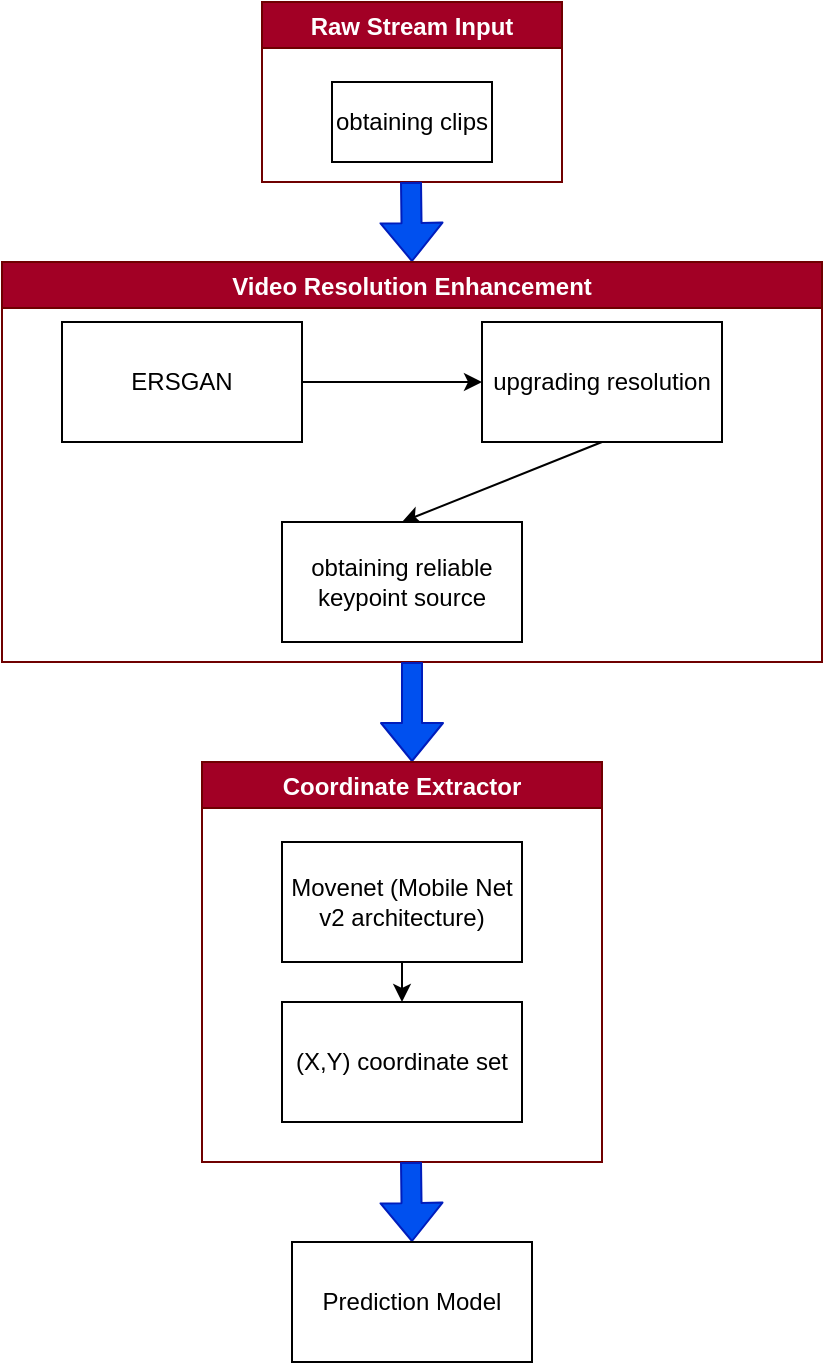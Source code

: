 <mxfile>
    <diagram id="aRzs0Aj4JiY126550fWi" name="Page-1">
        <mxGraphModel dx="733" dy="495" grid="1" gridSize="10" guides="1" tooltips="1" connect="1" arrows="1" fold="1" page="1" pageScale="1" pageWidth="850" pageHeight="1100" math="0" shadow="0">
            <root>
                <mxCell id="0"/>
                <mxCell id="1" parent="0"/>
                <mxCell id="2" value="Raw Stream Input" style="swimlane;fillColor=#a20025;fontColor=#ffffff;strokeColor=#6F0000;" vertex="1" parent="1">
                    <mxGeometry x="250" y="30" width="150" height="90" as="geometry"/>
                </mxCell>
                <mxCell id="3" value="obtaining clips" style="rounded=0;whiteSpace=wrap;html=1;" vertex="1" parent="2">
                    <mxGeometry x="35" y="40" width="80" height="40" as="geometry"/>
                </mxCell>
                <mxCell id="6" value="" style="shape=flexArrow;endArrow=classic;html=1;fillColor=#0050ef;strokeColor=#001DBC;" edge="1" parent="1">
                    <mxGeometry width="50" height="50" relative="1" as="geometry">
                        <mxPoint x="324.5" y="120" as="sourcePoint"/>
                        <mxPoint x="325" y="160" as="targetPoint"/>
                    </mxGeometry>
                </mxCell>
                <mxCell id="7" value="Video Resolution Enhancement" style="swimlane;fillColor=#a20025;fontColor=#ffffff;strokeColor=#6F0000;" vertex="1" parent="1">
                    <mxGeometry x="120" y="160" width="410" height="200" as="geometry"/>
                </mxCell>
                <mxCell id="10" style="edgeStyle=none;html=1;exitX=0.5;exitY=1;exitDx=0;exitDy=0;entryX=0.5;entryY=0;entryDx=0;entryDy=0;" edge="1" parent="7" source="8" target="9">
                    <mxGeometry relative="1" as="geometry"/>
                </mxCell>
                <mxCell id="8" value="upgrading resolution" style="rounded=0;whiteSpace=wrap;html=1;" vertex="1" parent="7">
                    <mxGeometry x="240" y="30" width="120" height="60" as="geometry"/>
                </mxCell>
                <mxCell id="9" value="obtaining reliable keypoint source" style="rounded=0;whiteSpace=wrap;html=1;" vertex="1" parent="7">
                    <mxGeometry x="140" y="130" width="120" height="60" as="geometry"/>
                </mxCell>
                <mxCell id="12" style="edgeStyle=none;html=1;entryX=0;entryY=0.5;entryDx=0;entryDy=0;" edge="1" parent="7" source="11" target="8">
                    <mxGeometry relative="1" as="geometry"/>
                </mxCell>
                <mxCell id="11" value="ERSGAN" style="rounded=0;whiteSpace=wrap;html=1;" vertex="1" parent="7">
                    <mxGeometry x="30" y="30" width="120" height="60" as="geometry"/>
                </mxCell>
                <mxCell id="13" value="" style="shape=flexArrow;endArrow=classic;html=1;exitX=0.5;exitY=1;exitDx=0;exitDy=0;fillColor=#0050ef;strokeColor=#001DBC;" edge="1" parent="1" source="7">
                    <mxGeometry width="50" height="50" relative="1" as="geometry">
                        <mxPoint x="320" y="450" as="sourcePoint"/>
                        <mxPoint x="325" y="410" as="targetPoint"/>
                    </mxGeometry>
                </mxCell>
                <mxCell id="14" value="Coordinate Extractor" style="swimlane;fillColor=#a20025;fontColor=#ffffff;strokeColor=#6F0000;" vertex="1" parent="1">
                    <mxGeometry x="220" y="410" width="200" height="200" as="geometry"/>
                </mxCell>
                <mxCell id="18" style="edgeStyle=none;html=1;entryX=0.5;entryY=0;entryDx=0;entryDy=0;" edge="1" parent="14" source="16" target="17">
                    <mxGeometry relative="1" as="geometry"/>
                </mxCell>
                <mxCell id="16" value="Movenet (Mobile Net v2 architecture)" style="rounded=0;whiteSpace=wrap;html=1;" vertex="1" parent="14">
                    <mxGeometry x="40" y="40" width="120" height="60" as="geometry"/>
                </mxCell>
                <mxCell id="17" value="(X,Y) coordinate set" style="rounded=0;whiteSpace=wrap;html=1;" vertex="1" parent="14">
                    <mxGeometry x="40" y="120" width="120" height="60" as="geometry"/>
                </mxCell>
                <mxCell id="24" value="" style="shape=flexArrow;endArrow=classic;html=1;exitX=0.5;exitY=1;exitDx=0;exitDy=0;fillColor=#0050ef;strokeColor=#001DBC;entryX=0.5;entryY=0;entryDx=0;entryDy=0;" edge="1" parent="1">
                    <mxGeometry width="50" height="50" relative="1" as="geometry">
                        <mxPoint x="324.5" y="610" as="sourcePoint"/>
                        <mxPoint x="325" y="650" as="targetPoint"/>
                    </mxGeometry>
                </mxCell>
                <mxCell id="25" value="Prediction Model" style="rounded=0;whiteSpace=wrap;html=1;" vertex="1" parent="1">
                    <mxGeometry x="265" y="650" width="120" height="60" as="geometry"/>
                </mxCell>
            </root>
        </mxGraphModel>
    </diagram>
</mxfile>